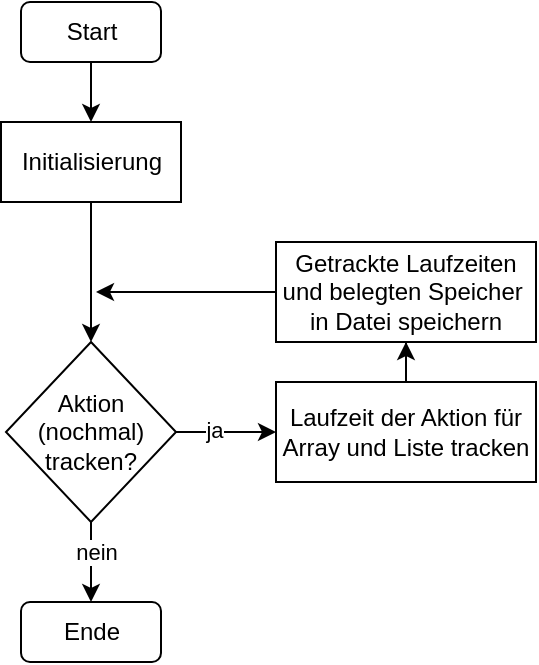 <mxfile version="14.2.4" type="embed">
    <diagram id="lKSi9-FvbJ-JLmPUjSAa" name="Page-1">
        <mxGraphModel dx="1148" dy="717" grid="1" gridSize="10" guides="1" tooltips="1" connect="1" arrows="1" fold="1" page="1" pageScale="1" pageWidth="1100" pageHeight="850" math="0" shadow="0">
            <root>
                <mxCell id="0"/>
                <mxCell id="1" parent="0"/>
                <mxCell id="967qhTY7ptsIHKk4yoyH-10" style="edgeStyle=orthogonalEdgeStyle;rounded=0;orthogonalLoop=1;jettySize=auto;html=1;entryX=0.5;entryY=0;entryDx=0;entryDy=0;" parent="1" source="967qhTY7ptsIHKk4yoyH-1" target="967qhTY7ptsIHKk4yoyH-3" edge="1">
                    <mxGeometry relative="1" as="geometry"/>
                </mxCell>
                <mxCell id="967qhTY7ptsIHKk4yoyH-1" value="Start" style="rounded=1;whiteSpace=wrap;html=1;" parent="1" vertex="1">
                    <mxGeometry x="392.5" y="270" width="70" height="30" as="geometry"/>
                </mxCell>
                <mxCell id="967qhTY7ptsIHKk4yoyH-2" value="Ende" style="rounded=1;whiteSpace=wrap;html=1;" parent="1" vertex="1">
                    <mxGeometry x="392.5" y="570" width="70" height="30" as="geometry"/>
                </mxCell>
                <mxCell id="967qhTY7ptsIHKk4yoyH-12" style="edgeStyle=orthogonalEdgeStyle;rounded=0;orthogonalLoop=1;jettySize=auto;html=1;entryX=0.5;entryY=0;entryDx=0;entryDy=0;" parent="1" source="967qhTY7ptsIHKk4yoyH-3" target="967qhTY7ptsIHKk4yoyH-6" edge="1">
                    <mxGeometry relative="1" as="geometry">
                        <mxPoint x="427.5" y="420" as="targetPoint"/>
                    </mxGeometry>
                </mxCell>
                <mxCell id="967qhTY7ptsIHKk4yoyH-3" value="Initialisierung" style="rounded=0;whiteSpace=wrap;html=1;" parent="1" vertex="1">
                    <mxGeometry x="382.5" y="330" width="90" height="40" as="geometry"/>
                </mxCell>
                <mxCell id="967qhTY7ptsIHKk4yoyH-17" style="edgeStyle=orthogonalEdgeStyle;rounded=0;orthogonalLoop=1;jettySize=auto;html=1;entryX=0;entryY=0.5;entryDx=0;entryDy=0;" parent="1" source="967qhTY7ptsIHKk4yoyH-6" target="967qhTY7ptsIHKk4yoyH-7" edge="1">
                    <mxGeometry relative="1" as="geometry"/>
                </mxCell>
                <mxCell id="967qhTY7ptsIHKk4yoyH-18" value="ja" style="edgeLabel;html=1;align=center;verticalAlign=middle;resizable=0;points=[];" parent="967qhTY7ptsIHKk4yoyH-17" vertex="1" connectable="0">
                    <mxGeometry x="-0.251" y="1" relative="1" as="geometry">
                        <mxPoint as="offset"/>
                    </mxGeometry>
                </mxCell>
                <mxCell id="967qhTY7ptsIHKk4yoyH-19" style="edgeStyle=orthogonalEdgeStyle;rounded=0;orthogonalLoop=1;jettySize=auto;html=1;entryX=0.5;entryY=0;entryDx=0;entryDy=0;" parent="1" source="967qhTY7ptsIHKk4yoyH-6" target="967qhTY7ptsIHKk4yoyH-2" edge="1">
                    <mxGeometry relative="1" as="geometry"/>
                </mxCell>
                <mxCell id="967qhTY7ptsIHKk4yoyH-20" value="nein" style="edgeLabel;html=1;align=center;verticalAlign=middle;resizable=0;points=[];" parent="967qhTY7ptsIHKk4yoyH-19" vertex="1" connectable="0">
                    <mxGeometry x="-0.245" y="2" relative="1" as="geometry">
                        <mxPoint as="offset"/>
                    </mxGeometry>
                </mxCell>
                <mxCell id="967qhTY7ptsIHKk4yoyH-6" value="Aktion (nochmal)&lt;br&gt;tracken?&lt;br&gt;" style="rhombus;whiteSpace=wrap;html=1;" parent="1" vertex="1">
                    <mxGeometry x="385" y="440" width="85" height="90" as="geometry"/>
                </mxCell>
                <mxCell id="967qhTY7ptsIHKk4yoyH-22" style="edgeStyle=orthogonalEdgeStyle;rounded=0;orthogonalLoop=1;jettySize=auto;html=1;entryX=0.5;entryY=1;entryDx=0;entryDy=0;" parent="1" source="967qhTY7ptsIHKk4yoyH-7" target="967qhTY7ptsIHKk4yoyH-8" edge="1">
                    <mxGeometry relative="1" as="geometry"/>
                </mxCell>
                <mxCell id="967qhTY7ptsIHKk4yoyH-7" value="Laufzeit der Aktion für Array und Liste tracken" style="rounded=0;whiteSpace=wrap;html=1;" parent="1" vertex="1">
                    <mxGeometry x="520" y="460" width="130" height="50" as="geometry"/>
                </mxCell>
                <mxCell id="967qhTY7ptsIHKk4yoyH-13" style="edgeStyle=orthogonalEdgeStyle;rounded=0;orthogonalLoop=1;jettySize=auto;html=1;" parent="1" source="967qhTY7ptsIHKk4yoyH-8" edge="1">
                    <mxGeometry relative="1" as="geometry">
                        <mxPoint x="430" y="415" as="targetPoint"/>
                    </mxGeometry>
                </mxCell>
                <mxCell id="967qhTY7ptsIHKk4yoyH-8" value="Getrackte Laufzeiten und belegten Speicher&amp;nbsp;&lt;br&gt;in Datei speichern" style="rounded=0;whiteSpace=wrap;html=1;" parent="1" vertex="1">
                    <mxGeometry x="520" y="390" width="130" height="50" as="geometry"/>
                </mxCell>
            </root>
        </mxGraphModel>
    </diagram>
</mxfile>